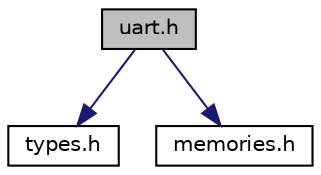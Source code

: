 digraph G
{
  edge [fontname="Helvetica",fontsize="10",labelfontname="Helvetica",labelfontsize="10"];
  node [fontname="Helvetica",fontsize="10",shape=record];
  Node1 [label="uart.h",height=0.2,width=0.4,color="black", fillcolor="grey75", style="filled" fontcolor="black"];
  Node1 -> Node2 [color="midnightblue",fontsize="10",style="solid",fontname="Helvetica"];
  Node2 [label="types.h",height=0.2,width=0.4,color="black", fillcolor="white", style="filled",URL="$types_8h.html",tooltip="Re-Define some C types."];
  Node1 -> Node3 [color="midnightblue",fontsize="10",style="solid",fontname="Helvetica"];
  Node3 [label="memories.h",height=0.2,width=0.4,color="black", fillcolor="white", style="filled",URL="$memories_8h.html"];
}
